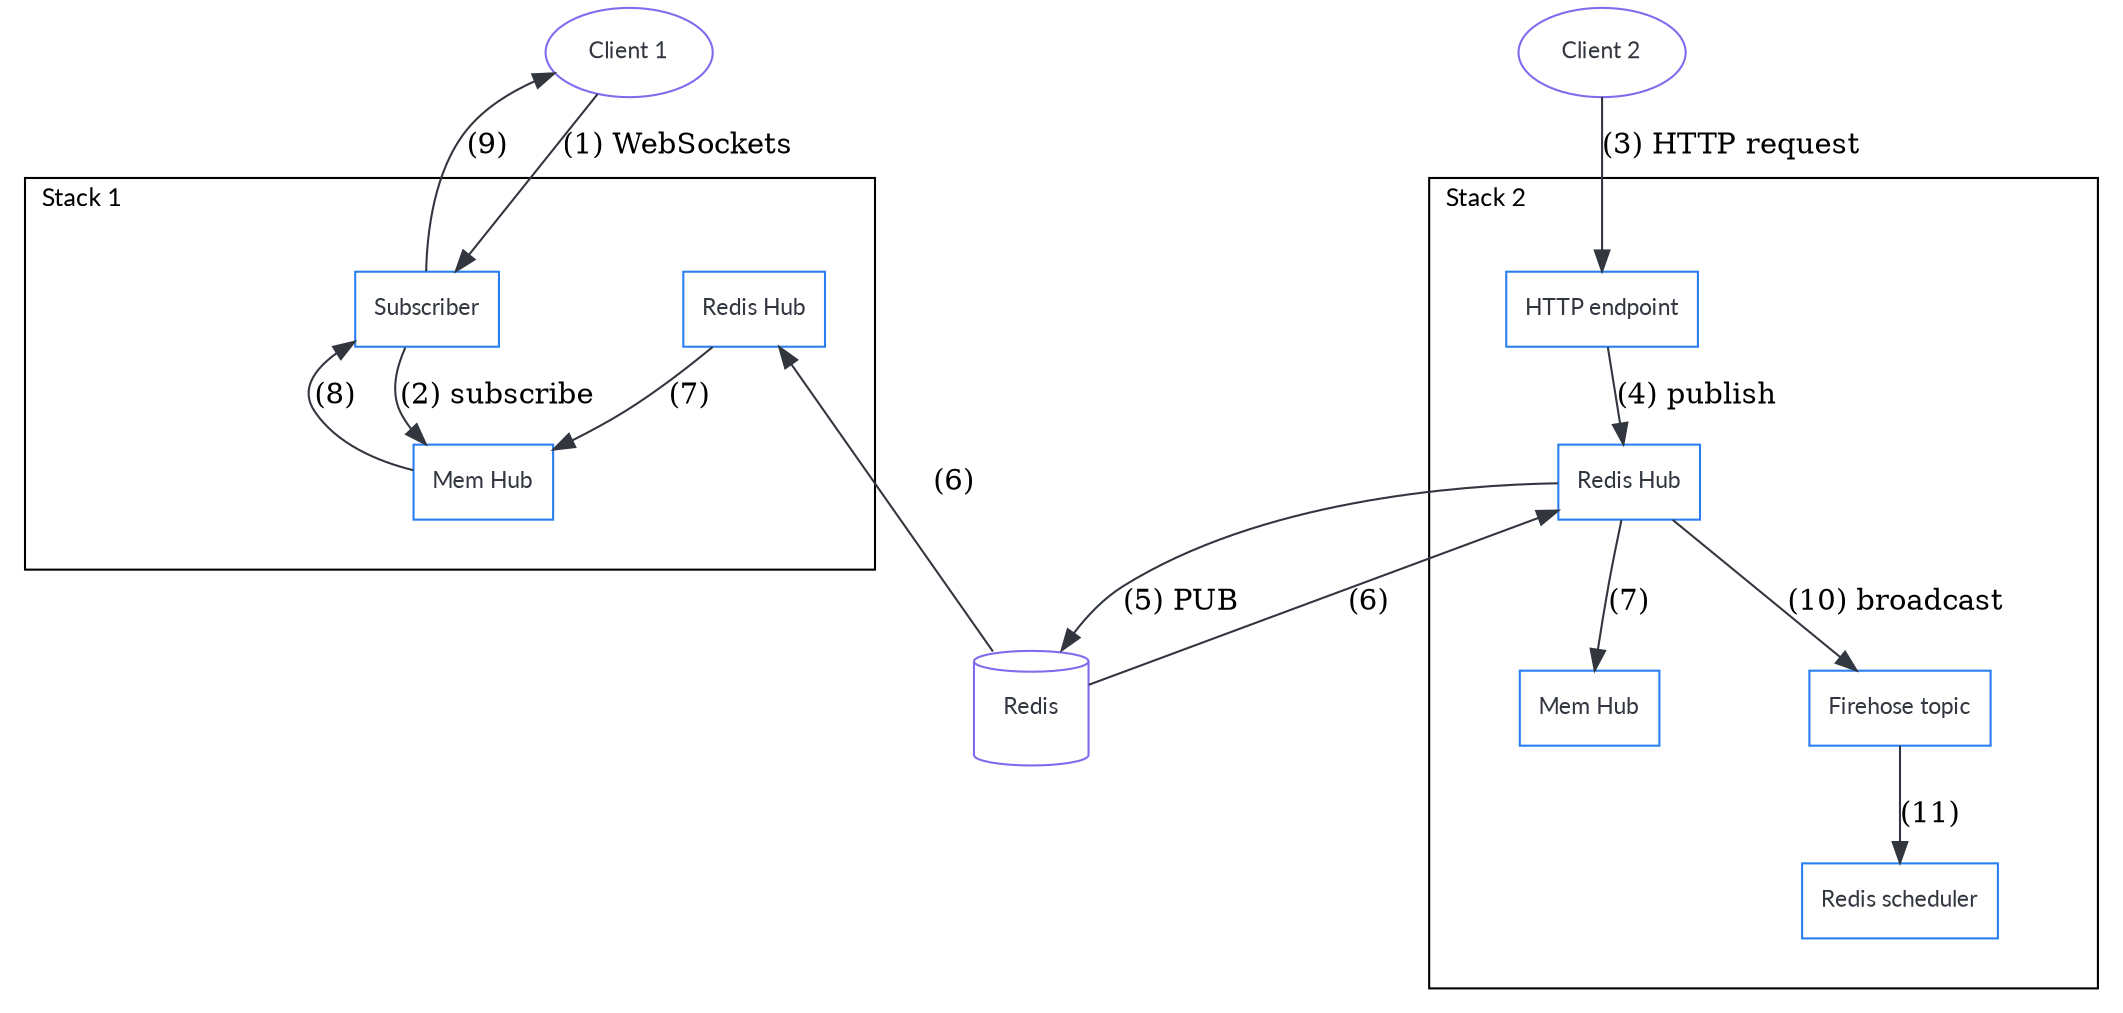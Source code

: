 digraph from_cozy_move {
	graph [splines=true];
	node [shape="box", fontname="lato", fontsize=11, margin=0.12, color="#297EF2", fontcolor="#32363F"];
	edge [color="#32363F"];
	ranksep=0.45; nodesep=1;

	subgraph clients {
		rank=same; margin=24;
		client_1 [label="Client 1", shape="oval", color="#7F6BEE"];
		client_2 [label="Client 2", shape="oval", color="#7F6BEE"];
	}

	subgraph cluster_stack_1 {
		label="Stack 1"; labeljust="l"; fontname="lato"; fontsize=12; margin=24;
		sub_1 [label="Subscriber"];
		hub_1 [label="Redis Hub"];
		mem_1 [label="Mem Hub"];
	}

	redis [label="Redis", shape="cylinder", color="#7F6BEE", margin=0.2];

	subgraph cluster_stack_2 {
		label="Stack 2"; labeljust="l"; fontname="lato"; fontsize=12; margin=24;
		endpoint_2 [label="HTTP endpoint"];
		hub_2 [label="Redis Hub"];
		mem_2 [label="Mem Hub"];
		local_2 [label="Firehose topic"];
		sched_2 [label="Redis scheduler"];
	}

	client_1 -> sub_1 [label="(1) WebSockets"];
	sub_1 -> mem_1 [label="(2) subscribe"];

	client_2 -> endpoint_2 [label="(3) HTTP request"];
	endpoint_2 -> hub_2 [label="(4) publish"]
	hub_2 -> redis [label="(5) PUB"]
	redis -> hub_2 [label="(6)"]
	redis -> hub_1 [label="(6)"]
	hub_2 -> mem_2 [label="(7)"]
	hub_1 -> mem_1 [label="(7)"]
	mem_1 -> sub_1 [label="(8)"]
	sub_1 -> client_1 [label="(9)"]

	hub_2 -> local_2 [label="(10) broadcast"]
	local_2 -> sched_2 [label="(11)"]

	// Hidden, to order the clusters/nodes
	client_1 -> endpoint_2 [style="invis"];
	mem_1 -> redis [style="invis"];
}
